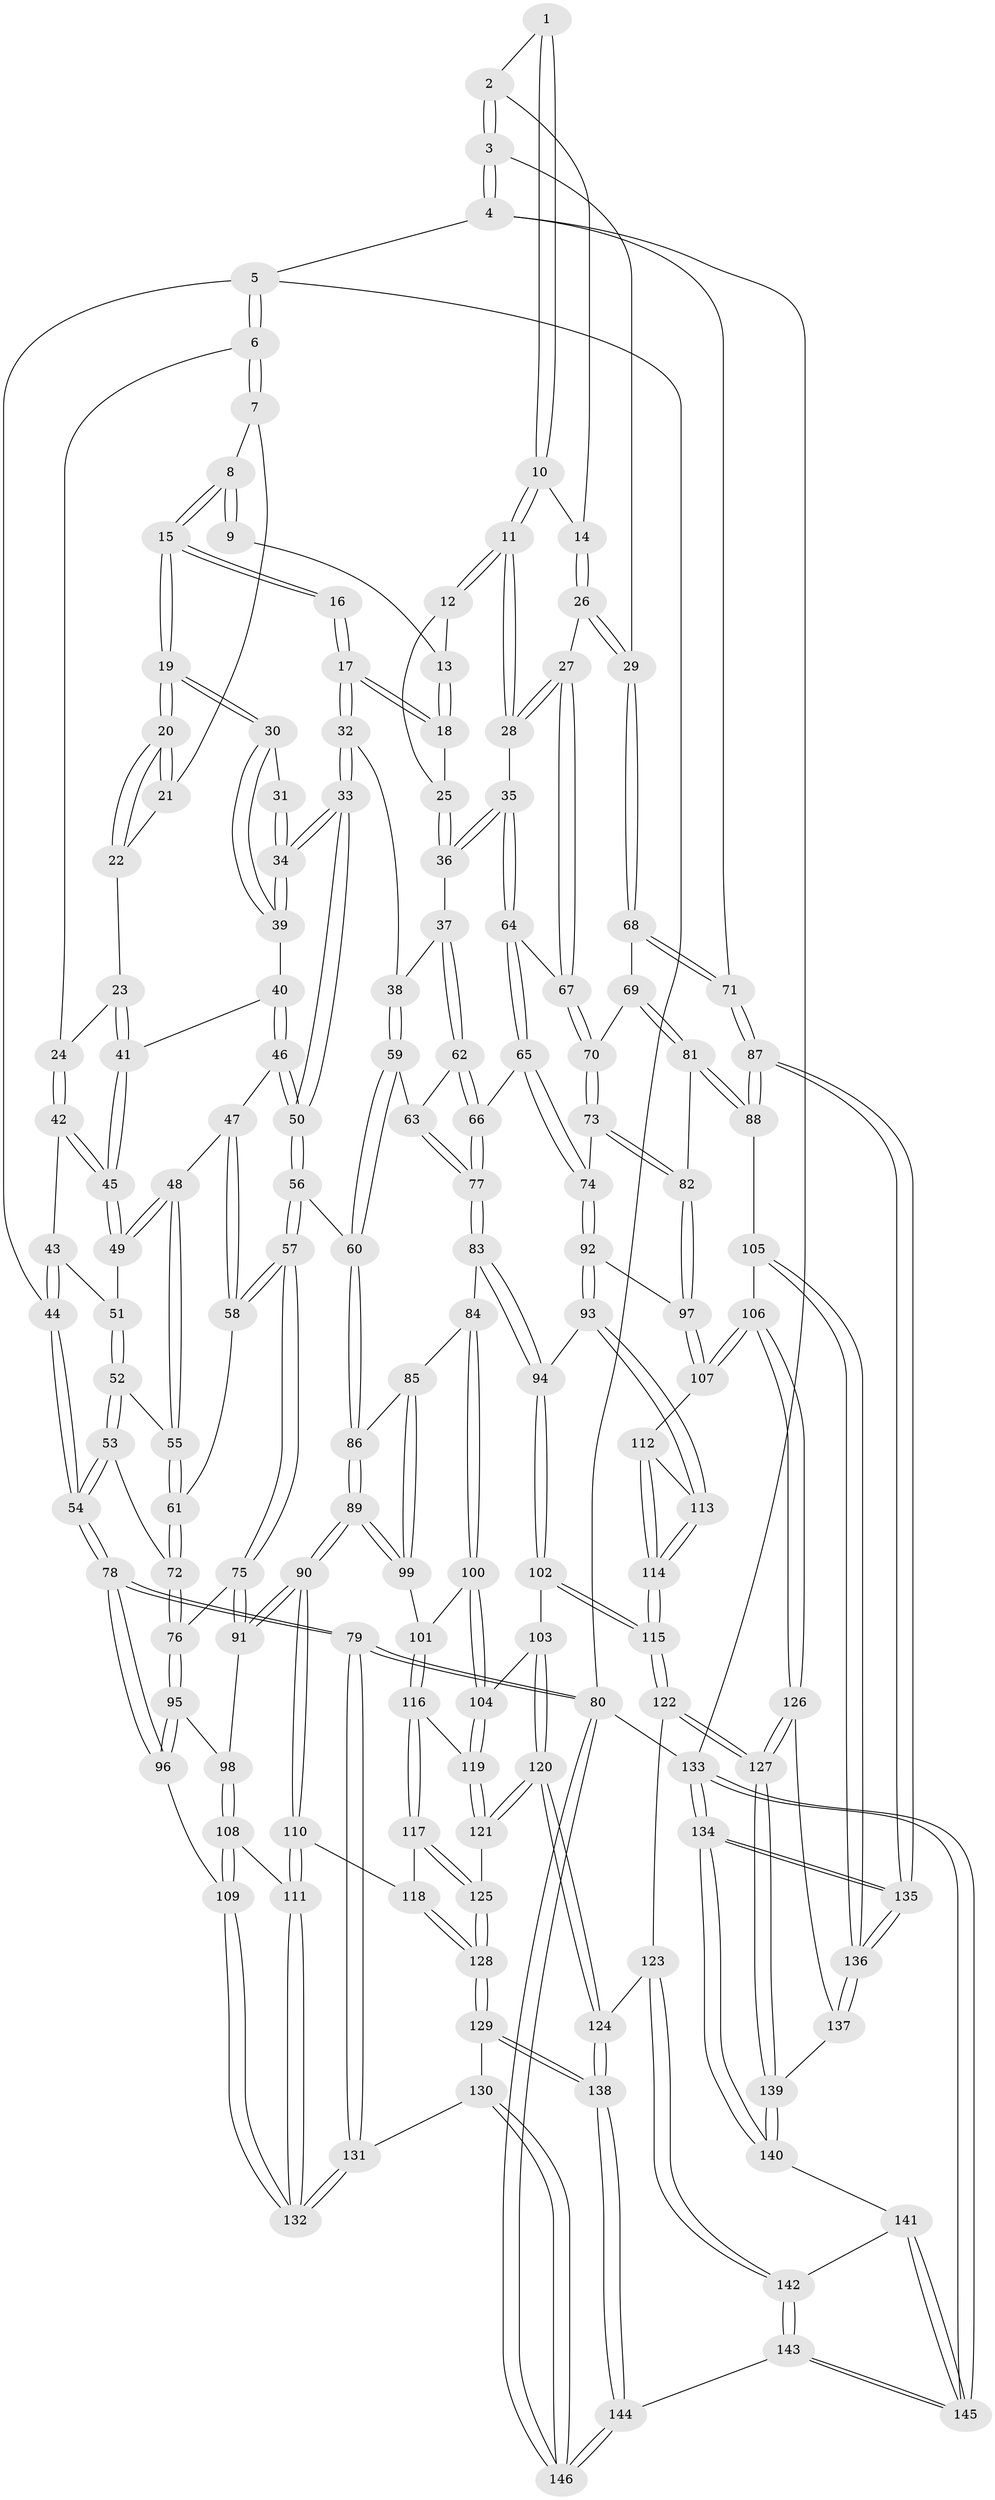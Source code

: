 // coarse degree distribution, {3: 0.1917808219178082, 2: 0.0136986301369863, 4: 0.2602739726027397, 8: 0.0136986301369863, 10: 0.0136986301369863, 5: 0.3698630136986301, 6: 0.0958904109589041, 7: 0.0410958904109589}
// Generated by graph-tools (version 1.1) at 2025/05/03/04/25 22:05:51]
// undirected, 146 vertices, 362 edges
graph export_dot {
graph [start="1"]
  node [color=gray90,style=filled];
  1 [pos="+0.5645057564399976+0"];
  2 [pos="+0.734198976341572+0"];
  3 [pos="+1+0"];
  4 [pos="+1+0"];
  5 [pos="+0+0"];
  6 [pos="+0.03362777635126553+0"];
  7 [pos="+0.07590100665524457+0"];
  8 [pos="+0.15573582765686023+0"];
  9 [pos="+0.5332818127626122+0"];
  10 [pos="+0.623535901065154+0.011572062401618108"];
  11 [pos="+0.6181052914061607+0.13100983796717688"];
  12 [pos="+0.5302371591982445+0.08525225392254795"];
  13 [pos="+0.4969855720308117+0"];
  14 [pos="+0.7774275099982363+0.05703728614676618"];
  15 [pos="+0.3084345907781548+0.031188250775893447"];
  16 [pos="+0.3662236292863412+0.07568588497075929"];
  17 [pos="+0.39066040034244637+0.08528347029455623"];
  18 [pos="+0.4235048271937598+0.06750512823782354"];
  19 [pos="+0.24497569101447406+0.10896443155771769"];
  20 [pos="+0.24031937327277875+0.10654615824741158"];
  21 [pos="+0.11311295300576991+0"];
  22 [pos="+0.1801080909383867+0.10825859786338171"];
  23 [pos="+0.17492423276301808+0.11311868202335863"];
  24 [pos="+0.12792502647573475+0.1389998164294405"];
  25 [pos="+0.4538419754309093+0.08727478018476528"];
  26 [pos="+0.822126267519781+0.16436943259455253"];
  27 [pos="+0.8217153815363059+0.1645506361822592"];
  28 [pos="+0.6198491035929776+0.136651070625531"];
  29 [pos="+0.8428107376327192+0.16519941548638717"];
  30 [pos="+0.24558209930873157+0.11020056666834431"];
  31 [pos="+0.3062052002674942+0.11354001709959646"];
  32 [pos="+0.37324197886665567+0.1992809228022481"];
  33 [pos="+0.3435781829912505+0.21495468825144493"];
  34 [pos="+0.30877164867987883+0.17207254911442946"];
  35 [pos="+0.5677073725928442+0.20977215133949875"];
  36 [pos="+0.5188400622532039+0.21133732802948502"];
  37 [pos="+0.47689146603817184+0.22954131794523636"];
  38 [pos="+0.430036405152975+0.21870703559243326"];
  39 [pos="+0.2478972378872439+0.1285933963026192"];
  40 [pos="+0.2249459859918791+0.17528072808360176"];
  41 [pos="+0.20890697330233335+0.1739655540406696"];
  42 [pos="+0.11835783491513745+0.1549567747068304"];
  43 [pos="+0.018120431485256355+0.14444946561004143"];
  44 [pos="+0+0"];
  45 [pos="+0.1370613038570727+0.1905327654010075"];
  46 [pos="+0.24679658902925042+0.22221826452877008"];
  47 [pos="+0.20340244115699269+0.24436972201522997"];
  48 [pos="+0.14349635141548917+0.23489307146481878"];
  49 [pos="+0.13766214600521365+0.2093778346369215"];
  50 [pos="+0.31835470165339486+0.24566995437280953"];
  51 [pos="+0.042008644405352596+0.2260592420810949"];
  52 [pos="+0.04173668051914078+0.2711170454912221"];
  53 [pos="+0+0.330209491709059"];
  54 [pos="+0+0.34950854363684997"];
  55 [pos="+0.11373180072571065+0.2967861258240224"];
  56 [pos="+0.3125118436564862+0.3341843431404573"];
  57 [pos="+0.2543962300309242+0.3692199672046098"];
  58 [pos="+0.21926983774208048+0.34023758713883595"];
  59 [pos="+0.38155803911735126+0.36135949157070835"];
  60 [pos="+0.3735504908165781+0.3630068073079774"];
  61 [pos="+0.11629036400607248+0.3042808761748026"];
  62 [pos="+0.46037965562802885+0.3201911834443721"];
  63 [pos="+0.41545947454232623+0.35758452139725777"];
  64 [pos="+0.6042869063527503+0.2913398193742917"];
  65 [pos="+0.5948776514500056+0.36012075049285563"];
  66 [pos="+0.5587908692990089+0.36871670848407045"];
  67 [pos="+0.751180287548876+0.27470593858097164"];
  68 [pos="+0.9867668891331678+0.2631173975575876"];
  69 [pos="+0.8851411370023807+0.3601657655150407"];
  70 [pos="+0.7525871804339866+0.32868178410021"];
  71 [pos="+1+0.3014426571365635"];
  72 [pos="+0.08818131876254602+0.3841630186391758"];
  73 [pos="+0.7373274762783286+0.392782361155004"];
  74 [pos="+0.62276995178153+0.39428498234171255"];
  75 [pos="+0.23598748832254324+0.41623911347110115"];
  76 [pos="+0.09551034291586635+0.4074645644190723"];
  77 [pos="+0.48886621093428445+0.43114462548801724"];
  78 [pos="+0+0.6133407454848906"];
  79 [pos="+0+0.7332053833318163"];
  80 [pos="+0+1"];
  81 [pos="+0.825442305234293+0.4520927797299517"];
  82 [pos="+0.767170309980592+0.4309381807199336"];
  83 [pos="+0.48272481112074234+0.47056762592366996"];
  84 [pos="+0.48050563507853244+0.4718319993466887"];
  85 [pos="+0.41987246751507645+0.47412260245396987"];
  86 [pos="+0.3755867305866886+0.3866025939790594"];
  87 [pos="+1+0.4605905586346734"];
  88 [pos="+0.8848839999178423+0.563039347956789"];
  89 [pos="+0.31340444120988037+0.5368478684498285"];
  90 [pos="+0.299205740734049+0.5424651202145826"];
  91 [pos="+0.24219670151641953+0.4658971655229539"];
  92 [pos="+0.6119874680080026+0.5119277269560695"];
  93 [pos="+0.60585093762412+0.5187897944675446"];
  94 [pos="+0.5816760261916735+0.525166023564262"];
  95 [pos="+0.06959616982360604+0.47529869279462167"];
  96 [pos="+0+0.5754906928390932"];
  97 [pos="+0.6983992142129583+0.512557865291148"];
  98 [pos="+0.1769822482480881+0.49439161235905693"];
  99 [pos="+0.3509657898647755+0.531638840669114"];
  100 [pos="+0.4616283426459953+0.5381631954708437"];
  101 [pos="+0.43681732602925377+0.5723469321477467"];
  102 [pos="+0.5559456415083687+0.5594637317454177"];
  103 [pos="+0.5448082630638864+0.5709068839245564"];
  104 [pos="+0.5421171718861726+0.5719280929672015"];
  105 [pos="+0.8696886827139536+0.5891818849956535"];
  106 [pos="+0.8474410895122454+0.6197546168439013"];
  107 [pos="+0.7662452167558192+0.5969254712823434"];
  108 [pos="+0.14751173666504686+0.5675606128165028"];
  109 [pos="+0.001901508298378248+0.5852795345525446"];
  110 [pos="+0.2855696509837903+0.5892770580981885"];
  111 [pos="+0.24842325843153165+0.6169080682928046"];
  112 [pos="+0.7235331853604344+0.6089459491168103"];
  113 [pos="+0.6296901795674514+0.5696213301275524"];
  114 [pos="+0.6322143477765356+0.6881953480799298"];
  115 [pos="+0.6270820064388155+0.7007621367736959"];
  116 [pos="+0.4464764537816849+0.5938384574028406"];
  117 [pos="+0.42457027498376615+0.6226000919332272"];
  118 [pos="+0.31243646267674563+0.6145415011368816"];
  119 [pos="+0.4840127038338362+0.6083734161925295"];
  120 [pos="+0.5666368235818582+0.7195541606343763"];
  121 [pos="+0.5032898854256928+0.6919739316052914"];
  122 [pos="+0.619233868001801+0.7261118612028185"];
  123 [pos="+0.6106221315161048+0.7329269642593835"];
  124 [pos="+0.5882686335118831+0.7364912190024306"];
  125 [pos="+0.4173002472504969+0.707684837758449"];
  126 [pos="+0.8460860939498915+0.6493151762009933"];
  127 [pos="+0.8201760107418673+0.727677415503113"];
  128 [pos="+0.3876960858897351+0.7285152555128431"];
  129 [pos="+0.3505740972912299+0.8414679526595791"];
  130 [pos="+0.23177592367197553+0.8544415079630684"];
  131 [pos="+0.19640537290243917+0.7926049324291717"];
  132 [pos="+0.19063092445227678+0.724135479772644"];
  133 [pos="+1+1"];
  134 [pos="+1+0.9328013411458491"];
  135 [pos="+1+0.8299152177428191"];
  136 [pos="+1+0.767752506741829"];
  137 [pos="+1+0.746944129474479"];
  138 [pos="+0.4696070861893218+0.9100380892302979"];
  139 [pos="+0.8334800828327954+0.7868544015871778"];
  140 [pos="+0.833560222573719+0.8049651143051314"];
  141 [pos="+0.8211632903485515+0.8423610569339203"];
  142 [pos="+0.7192819373022334+0.9140774415322461"];
  143 [pos="+0.6020965484082217+1"];
  144 [pos="+0.5857836033239072+1"];
  145 [pos="+1+1"];
  146 [pos="+0+1"];
  1 -- 2;
  1 -- 10;
  1 -- 10;
  2 -- 3;
  2 -- 3;
  2 -- 14;
  3 -- 4;
  3 -- 4;
  3 -- 29;
  4 -- 5;
  4 -- 71;
  4 -- 133;
  5 -- 6;
  5 -- 6;
  5 -- 44;
  5 -- 80;
  6 -- 7;
  6 -- 7;
  6 -- 24;
  7 -- 8;
  7 -- 21;
  8 -- 9;
  8 -- 9;
  8 -- 15;
  8 -- 15;
  9 -- 13;
  10 -- 11;
  10 -- 11;
  10 -- 14;
  11 -- 12;
  11 -- 12;
  11 -- 28;
  11 -- 28;
  12 -- 13;
  12 -- 25;
  13 -- 18;
  13 -- 18;
  14 -- 26;
  14 -- 26;
  15 -- 16;
  15 -- 16;
  15 -- 19;
  15 -- 19;
  16 -- 17;
  16 -- 17;
  17 -- 18;
  17 -- 18;
  17 -- 32;
  17 -- 32;
  18 -- 25;
  19 -- 20;
  19 -- 20;
  19 -- 30;
  19 -- 30;
  20 -- 21;
  20 -- 21;
  20 -- 22;
  20 -- 22;
  21 -- 22;
  22 -- 23;
  23 -- 24;
  23 -- 41;
  23 -- 41;
  24 -- 42;
  24 -- 42;
  25 -- 36;
  25 -- 36;
  26 -- 27;
  26 -- 29;
  26 -- 29;
  27 -- 28;
  27 -- 28;
  27 -- 67;
  27 -- 67;
  28 -- 35;
  29 -- 68;
  29 -- 68;
  30 -- 31;
  30 -- 39;
  30 -- 39;
  31 -- 34;
  31 -- 34;
  32 -- 33;
  32 -- 33;
  32 -- 38;
  33 -- 34;
  33 -- 34;
  33 -- 50;
  33 -- 50;
  34 -- 39;
  34 -- 39;
  35 -- 36;
  35 -- 36;
  35 -- 64;
  35 -- 64;
  36 -- 37;
  37 -- 38;
  37 -- 62;
  37 -- 62;
  38 -- 59;
  38 -- 59;
  39 -- 40;
  40 -- 41;
  40 -- 46;
  40 -- 46;
  41 -- 45;
  41 -- 45;
  42 -- 43;
  42 -- 45;
  42 -- 45;
  43 -- 44;
  43 -- 44;
  43 -- 51;
  44 -- 54;
  44 -- 54;
  45 -- 49;
  45 -- 49;
  46 -- 47;
  46 -- 50;
  46 -- 50;
  47 -- 48;
  47 -- 58;
  47 -- 58;
  48 -- 49;
  48 -- 49;
  48 -- 55;
  48 -- 55;
  49 -- 51;
  50 -- 56;
  50 -- 56;
  51 -- 52;
  51 -- 52;
  52 -- 53;
  52 -- 53;
  52 -- 55;
  53 -- 54;
  53 -- 54;
  53 -- 72;
  54 -- 78;
  54 -- 78;
  55 -- 61;
  55 -- 61;
  56 -- 57;
  56 -- 57;
  56 -- 60;
  57 -- 58;
  57 -- 58;
  57 -- 75;
  57 -- 75;
  58 -- 61;
  59 -- 60;
  59 -- 60;
  59 -- 63;
  60 -- 86;
  60 -- 86;
  61 -- 72;
  61 -- 72;
  62 -- 63;
  62 -- 66;
  62 -- 66;
  63 -- 77;
  63 -- 77;
  64 -- 65;
  64 -- 65;
  64 -- 67;
  65 -- 66;
  65 -- 74;
  65 -- 74;
  66 -- 77;
  66 -- 77;
  67 -- 70;
  67 -- 70;
  68 -- 69;
  68 -- 71;
  68 -- 71;
  69 -- 70;
  69 -- 81;
  69 -- 81;
  70 -- 73;
  70 -- 73;
  71 -- 87;
  71 -- 87;
  72 -- 76;
  72 -- 76;
  73 -- 74;
  73 -- 82;
  73 -- 82;
  74 -- 92;
  74 -- 92;
  75 -- 76;
  75 -- 91;
  75 -- 91;
  76 -- 95;
  76 -- 95;
  77 -- 83;
  77 -- 83;
  78 -- 79;
  78 -- 79;
  78 -- 96;
  78 -- 96;
  79 -- 80;
  79 -- 80;
  79 -- 131;
  79 -- 131;
  80 -- 146;
  80 -- 146;
  80 -- 133;
  81 -- 82;
  81 -- 88;
  81 -- 88;
  82 -- 97;
  82 -- 97;
  83 -- 84;
  83 -- 94;
  83 -- 94;
  84 -- 85;
  84 -- 100;
  84 -- 100;
  85 -- 86;
  85 -- 99;
  85 -- 99;
  86 -- 89;
  86 -- 89;
  87 -- 88;
  87 -- 88;
  87 -- 135;
  87 -- 135;
  88 -- 105;
  89 -- 90;
  89 -- 90;
  89 -- 99;
  89 -- 99;
  90 -- 91;
  90 -- 91;
  90 -- 110;
  90 -- 110;
  91 -- 98;
  92 -- 93;
  92 -- 93;
  92 -- 97;
  93 -- 94;
  93 -- 113;
  93 -- 113;
  94 -- 102;
  94 -- 102;
  95 -- 96;
  95 -- 96;
  95 -- 98;
  96 -- 109;
  97 -- 107;
  97 -- 107;
  98 -- 108;
  98 -- 108;
  99 -- 101;
  100 -- 101;
  100 -- 104;
  100 -- 104;
  101 -- 116;
  101 -- 116;
  102 -- 103;
  102 -- 115;
  102 -- 115;
  103 -- 104;
  103 -- 120;
  103 -- 120;
  104 -- 119;
  104 -- 119;
  105 -- 106;
  105 -- 136;
  105 -- 136;
  106 -- 107;
  106 -- 107;
  106 -- 126;
  106 -- 126;
  107 -- 112;
  108 -- 109;
  108 -- 109;
  108 -- 111;
  109 -- 132;
  109 -- 132;
  110 -- 111;
  110 -- 111;
  110 -- 118;
  111 -- 132;
  111 -- 132;
  112 -- 113;
  112 -- 114;
  112 -- 114;
  113 -- 114;
  113 -- 114;
  114 -- 115;
  114 -- 115;
  115 -- 122;
  115 -- 122;
  116 -- 117;
  116 -- 117;
  116 -- 119;
  117 -- 118;
  117 -- 125;
  117 -- 125;
  118 -- 128;
  118 -- 128;
  119 -- 121;
  119 -- 121;
  120 -- 121;
  120 -- 121;
  120 -- 124;
  120 -- 124;
  121 -- 125;
  122 -- 123;
  122 -- 127;
  122 -- 127;
  123 -- 124;
  123 -- 142;
  123 -- 142;
  124 -- 138;
  124 -- 138;
  125 -- 128;
  125 -- 128;
  126 -- 127;
  126 -- 127;
  126 -- 137;
  127 -- 139;
  127 -- 139;
  128 -- 129;
  128 -- 129;
  129 -- 130;
  129 -- 138;
  129 -- 138;
  130 -- 131;
  130 -- 146;
  130 -- 146;
  131 -- 132;
  131 -- 132;
  133 -- 134;
  133 -- 134;
  133 -- 145;
  133 -- 145;
  134 -- 135;
  134 -- 135;
  134 -- 140;
  134 -- 140;
  135 -- 136;
  135 -- 136;
  136 -- 137;
  136 -- 137;
  137 -- 139;
  138 -- 144;
  138 -- 144;
  139 -- 140;
  139 -- 140;
  140 -- 141;
  141 -- 142;
  141 -- 145;
  141 -- 145;
  142 -- 143;
  142 -- 143;
  143 -- 144;
  143 -- 145;
  143 -- 145;
  144 -- 146;
  144 -- 146;
}
